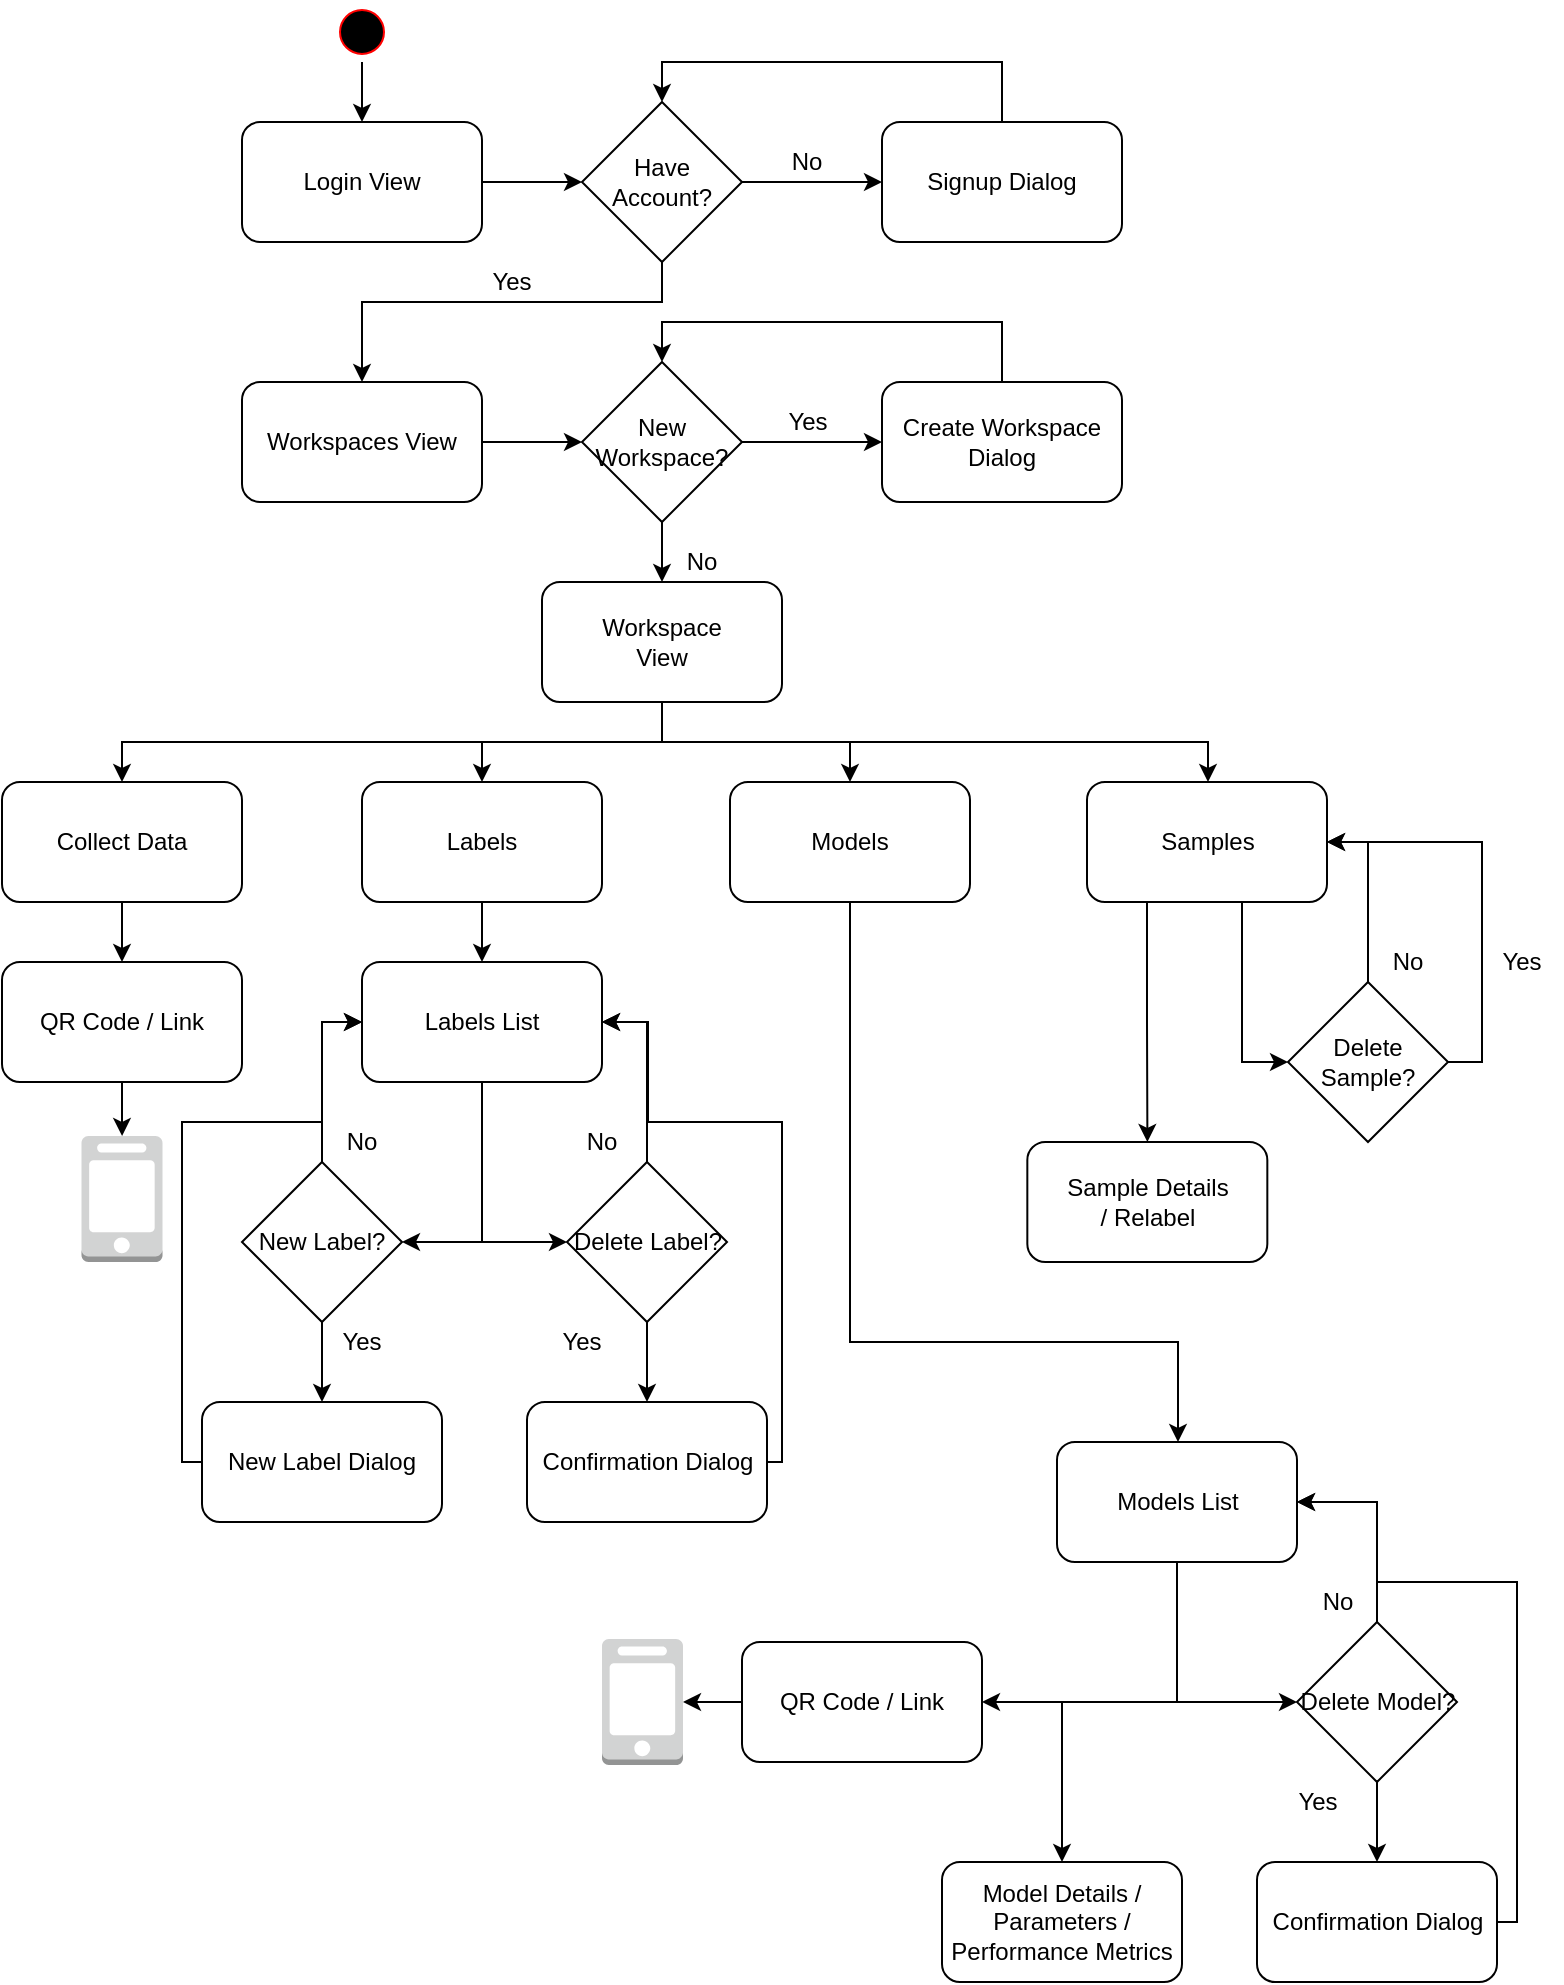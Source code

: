 <mxfile version="14.0.1" type="device"><diagram id="C5RBs43oDa-KdzZeNtuy" name="Page-1"><mxGraphModel dx="1607" dy="1096" grid="1" gridSize="10" guides="1" tooltips="1" connect="1" arrows="1" fold="1" page="1" pageScale="1" pageWidth="827" pageHeight="1169" math="0" shadow="0"><root><mxCell id="WIyWlLk6GJQsqaUBKTNV-0"/><mxCell id="WIyWlLk6GJQsqaUBKTNV-1" parent="WIyWlLk6GJQsqaUBKTNV-0"/><mxCell id="0bq_h7g5rONgasccAmTN-7" style="edgeStyle=orthogonalEdgeStyle;rounded=0;orthogonalLoop=1;jettySize=auto;html=1;entryX=0.5;entryY=0;entryDx=0;entryDy=0;" parent="WIyWlLk6GJQsqaUBKTNV-1" source="0bq_h7g5rONgasccAmTN-4" target="0bq_h7g5rONgasccAmTN-6" edge="1"><mxGeometry relative="1" as="geometry"/></mxCell><mxCell id="0bq_h7g5rONgasccAmTN-4" value="" style="ellipse;html=1;shape=startState;fillColor=#000000;strokeColor=#ff0000;" parent="WIyWlLk6GJQsqaUBKTNV-1" vertex="1"><mxGeometry x="155" y="50" width="30" height="30" as="geometry"/></mxCell><mxCell id="hJ54K7yjkVECki_pH5x1-18" style="edgeStyle=orthogonalEdgeStyle;rounded=0;orthogonalLoop=1;jettySize=auto;html=1;" parent="WIyWlLk6GJQsqaUBKTNV-1" source="0bq_h7g5rONgasccAmTN-6" target="hJ54K7yjkVECki_pH5x1-17" edge="1"><mxGeometry relative="1" as="geometry"/></mxCell><mxCell id="0bq_h7g5rONgasccAmTN-6" value="Login View" style="rounded=1;whiteSpace=wrap;html=1;" parent="WIyWlLk6GJQsqaUBKTNV-1" vertex="1"><mxGeometry x="110" y="110" width="120" height="60" as="geometry"/></mxCell><mxCell id="hJ54K7yjkVECki_pH5x1-3" value="Yes" style="text;html=1;strokeColor=none;fillColor=none;align=center;verticalAlign=middle;whiteSpace=wrap;rounded=0;" parent="WIyWlLk6GJQsqaUBKTNV-1" vertex="1"><mxGeometry x="230" y="180" width="30" height="20" as="geometry"/></mxCell><mxCell id="hJ54K7yjkVECki_pH5x1-24" style="edgeStyle=orthogonalEdgeStyle;rounded=0;orthogonalLoop=1;jettySize=auto;html=1;" parent="WIyWlLk6GJQsqaUBKTNV-1" source="hJ54K7yjkVECki_pH5x1-4" target="hJ54K7yjkVECki_pH5x1-23" edge="1"><mxGeometry relative="1" as="geometry"/></mxCell><mxCell id="hJ54K7yjkVECki_pH5x1-4" value="Workspaces View" style="rounded=1;whiteSpace=wrap;html=1;" parent="WIyWlLk6GJQsqaUBKTNV-1" vertex="1"><mxGeometry x="110" y="240" width="120" height="60" as="geometry"/></mxCell><mxCell id="hJ54K7yjkVECki_pH5x1-20" style="edgeStyle=orthogonalEdgeStyle;rounded=0;orthogonalLoop=1;jettySize=auto;html=1;" parent="WIyWlLk6GJQsqaUBKTNV-1" source="hJ54K7yjkVECki_pH5x1-6" target="hJ54K7yjkVECki_pH5x1-17" edge="1"><mxGeometry relative="1" as="geometry"><Array as="points"><mxPoint x="490" y="80"/><mxPoint x="320" y="80"/></Array></mxGeometry></mxCell><mxCell id="hJ54K7yjkVECki_pH5x1-6" value="Signup Dialog" style="rounded=1;whiteSpace=wrap;html=1;" parent="WIyWlLk6GJQsqaUBKTNV-1" vertex="1"><mxGeometry x="430" y="110" width="120" height="60" as="geometry"/></mxCell><mxCell id="hJ54K7yjkVECki_pH5x1-9" value="No" style="text;html=1;strokeColor=none;fillColor=none;align=center;verticalAlign=middle;whiteSpace=wrap;rounded=0;" parent="WIyWlLk6GJQsqaUBKTNV-1" vertex="1"><mxGeometry x="380" y="120" width="25" height="20" as="geometry"/></mxCell><mxCell id="hJ54K7yjkVECki_pH5x1-27" style="edgeStyle=orthogonalEdgeStyle;rounded=0;orthogonalLoop=1;jettySize=auto;html=1;" parent="WIyWlLk6GJQsqaUBKTNV-1" source="hJ54K7yjkVECki_pH5x1-14" target="hJ54K7yjkVECki_pH5x1-23" edge="1"><mxGeometry relative="1" as="geometry"><Array as="points"><mxPoint x="490" y="210"/><mxPoint x="320" y="210"/></Array></mxGeometry></mxCell><mxCell id="hJ54K7yjkVECki_pH5x1-14" value="Create Workspace&lt;br&gt;Dialog" style="rounded=1;whiteSpace=wrap;html=1;" parent="WIyWlLk6GJQsqaUBKTNV-1" vertex="1"><mxGeometry x="430" y="240" width="120" height="60" as="geometry"/></mxCell><mxCell id="hJ54K7yjkVECki_pH5x1-19" style="edgeStyle=orthogonalEdgeStyle;rounded=0;orthogonalLoop=1;jettySize=auto;html=1;" parent="WIyWlLk6GJQsqaUBKTNV-1" source="hJ54K7yjkVECki_pH5x1-17" target="hJ54K7yjkVECki_pH5x1-6" edge="1"><mxGeometry relative="1" as="geometry"><Array as="points"><mxPoint x="400" y="140"/><mxPoint x="400" y="140"/></Array></mxGeometry></mxCell><mxCell id="hJ54K7yjkVECki_pH5x1-21" style="edgeStyle=orthogonalEdgeStyle;rounded=0;orthogonalLoop=1;jettySize=auto;html=1;" parent="WIyWlLk6GJQsqaUBKTNV-1" source="hJ54K7yjkVECki_pH5x1-17" target="hJ54K7yjkVECki_pH5x1-4" edge="1"><mxGeometry relative="1" as="geometry"><Array as="points"><mxPoint x="320" y="200"/><mxPoint x="170" y="200"/></Array></mxGeometry></mxCell><mxCell id="hJ54K7yjkVECki_pH5x1-17" value="Have&lt;br&gt;Account?" style="rhombus;whiteSpace=wrap;html=1;" parent="WIyWlLk6GJQsqaUBKTNV-1" vertex="1"><mxGeometry x="280" y="100" width="80" height="80" as="geometry"/></mxCell><mxCell id="hJ54K7yjkVECki_pH5x1-25" style="edgeStyle=orthogonalEdgeStyle;rounded=0;orthogonalLoop=1;jettySize=auto;html=1;" parent="WIyWlLk6GJQsqaUBKTNV-1" source="hJ54K7yjkVECki_pH5x1-23" target="hJ54K7yjkVECki_pH5x1-14" edge="1"><mxGeometry relative="1" as="geometry"><Array as="points"><mxPoint x="390" y="270"/><mxPoint x="390" y="270"/></Array></mxGeometry></mxCell><mxCell id="hJ54K7yjkVECki_pH5x1-28" style="edgeStyle=orthogonalEdgeStyle;rounded=0;orthogonalLoop=1;jettySize=auto;html=1;" parent="WIyWlLk6GJQsqaUBKTNV-1" source="hJ54K7yjkVECki_pH5x1-23" target="hJ54K7yjkVECki_pH5x1-30" edge="1"><mxGeometry relative="1" as="geometry"><mxPoint x="320" y="340" as="targetPoint"/></mxGeometry></mxCell><mxCell id="hJ54K7yjkVECki_pH5x1-23" value="New&lt;br&gt;Workspace?&lt;br&gt;" style="rhombus;whiteSpace=wrap;html=1;" parent="WIyWlLk6GJQsqaUBKTNV-1" vertex="1"><mxGeometry x="280" y="230" width="80" height="80" as="geometry"/></mxCell><mxCell id="hJ54K7yjkVECki_pH5x1-26" value="Yes" style="text;html=1;strokeColor=none;fillColor=none;align=center;verticalAlign=middle;whiteSpace=wrap;rounded=0;" parent="WIyWlLk6GJQsqaUBKTNV-1" vertex="1"><mxGeometry x="372.5" y="250" width="40" height="20" as="geometry"/></mxCell><mxCell id="hJ54K7yjkVECki_pH5x1-29" value="No" style="text;html=1;strokeColor=none;fillColor=none;align=center;verticalAlign=middle;whiteSpace=wrap;rounded=0;" parent="WIyWlLk6GJQsqaUBKTNV-1" vertex="1"><mxGeometry x="320" y="320" width="40" height="20" as="geometry"/></mxCell><mxCell id="hJ54K7yjkVECki_pH5x1-49" style="edgeStyle=orthogonalEdgeStyle;rounded=0;orthogonalLoop=1;jettySize=auto;html=1;" parent="WIyWlLk6GJQsqaUBKTNV-1" source="hJ54K7yjkVECki_pH5x1-30" target="hJ54K7yjkVECki_pH5x1-31" edge="1"><mxGeometry relative="1" as="geometry"><Array as="points"><mxPoint x="320" y="420"/><mxPoint x="50" y="420"/></Array></mxGeometry></mxCell><mxCell id="hJ54K7yjkVECki_pH5x1-50" style="edgeStyle=orthogonalEdgeStyle;rounded=0;orthogonalLoop=1;jettySize=auto;html=1;" parent="WIyWlLk6GJQsqaUBKTNV-1" source="hJ54K7yjkVECki_pH5x1-30" target="hJ54K7yjkVECki_pH5x1-32" edge="1"><mxGeometry relative="1" as="geometry"/></mxCell><mxCell id="hJ54K7yjkVECki_pH5x1-51" style="edgeStyle=orthogonalEdgeStyle;rounded=0;orthogonalLoop=1;jettySize=auto;html=1;" parent="WIyWlLk6GJQsqaUBKTNV-1" source="hJ54K7yjkVECki_pH5x1-30" target="hJ54K7yjkVECki_pH5x1-33" edge="1"><mxGeometry relative="1" as="geometry"/></mxCell><mxCell id="hJ54K7yjkVECki_pH5x1-52" style="edgeStyle=orthogonalEdgeStyle;rounded=0;orthogonalLoop=1;jettySize=auto;html=1;" parent="WIyWlLk6GJQsqaUBKTNV-1" source="hJ54K7yjkVECki_pH5x1-30" target="hJ54K7yjkVECki_pH5x1-35" edge="1"><mxGeometry relative="1" as="geometry"><Array as="points"><mxPoint x="320" y="420"/><mxPoint x="593" y="420"/></Array></mxGeometry></mxCell><mxCell id="hJ54K7yjkVECki_pH5x1-30" value="Workspace&lt;br&gt;View" style="rounded=1;whiteSpace=wrap;html=1;" parent="WIyWlLk6GJQsqaUBKTNV-1" vertex="1"><mxGeometry x="260" y="340" width="120" height="60" as="geometry"/></mxCell><mxCell id="hJ54K7yjkVECki_pH5x1-42" style="edgeStyle=orthogonalEdgeStyle;rounded=0;orthogonalLoop=1;jettySize=auto;html=1;" parent="WIyWlLk6GJQsqaUBKTNV-1" source="hJ54K7yjkVECki_pH5x1-31" target="hJ54K7yjkVECki_pH5x1-43" edge="1"><mxGeometry relative="1" as="geometry"><mxPoint x="110" y="530" as="targetPoint"/></mxGeometry></mxCell><mxCell id="hJ54K7yjkVECki_pH5x1-31" value="Collect Data" style="rounded=1;whiteSpace=wrap;html=1;" parent="WIyWlLk6GJQsqaUBKTNV-1" vertex="1"><mxGeometry x="-10" y="440" width="120" height="60" as="geometry"/></mxCell><mxCell id="hJ54K7yjkVECki_pH5x1-44" style="edgeStyle=orthogonalEdgeStyle;rounded=0;orthogonalLoop=1;jettySize=auto;html=1;" parent="WIyWlLk6GJQsqaUBKTNV-1" source="hJ54K7yjkVECki_pH5x1-32" target="hJ54K7yjkVECki_pH5x1-45" edge="1"><mxGeometry relative="1" as="geometry"><mxPoint x="250" y="530" as="targetPoint"/></mxGeometry></mxCell><mxCell id="hJ54K7yjkVECki_pH5x1-32" value="Labels" style="rounded=1;whiteSpace=wrap;html=1;" parent="WIyWlLk6GJQsqaUBKTNV-1" vertex="1"><mxGeometry x="170" y="440" width="120" height="60" as="geometry"/></mxCell><mxCell id="hJ54K7yjkVECki_pH5x1-46" style="edgeStyle=orthogonalEdgeStyle;rounded=0;orthogonalLoop=1;jettySize=auto;html=1;" parent="WIyWlLk6GJQsqaUBKTNV-1" source="hJ54K7yjkVECki_pH5x1-33" target="hJ54K7yjkVECki_pH5x1-47" edge="1"><mxGeometry relative="1" as="geometry"><mxPoint x="392.5" y="540" as="targetPoint"/><Array as="points"><mxPoint x="414" y="720"/><mxPoint x="578" y="720"/></Array></mxGeometry></mxCell><mxCell id="hJ54K7yjkVECki_pH5x1-33" value="Models" style="rounded=1;whiteSpace=wrap;html=1;" parent="WIyWlLk6GJQsqaUBKTNV-1" vertex="1"><mxGeometry x="354" y="440" width="120" height="60" as="geometry"/></mxCell><mxCell id="oeVGU_d4BmJOS-uDllT0-4" style="edgeStyle=orthogonalEdgeStyle;rounded=0;orthogonalLoop=1;jettySize=auto;html=1;entryX=0;entryY=0.5;entryDx=0;entryDy=0;" parent="WIyWlLk6GJQsqaUBKTNV-1" source="hJ54K7yjkVECki_pH5x1-35" target="hJ54K7yjkVECki_pH5x1-88" edge="1"><mxGeometry relative="1" as="geometry"><Array as="points"><mxPoint x="610" y="580"/></Array></mxGeometry></mxCell><mxCell id="oeVGU_d4BmJOS-uDllT0-7" style="edgeStyle=orthogonalEdgeStyle;rounded=0;orthogonalLoop=1;jettySize=auto;html=1;exitX=0.25;exitY=1;exitDx=0;exitDy=0;" parent="WIyWlLk6GJQsqaUBKTNV-1" source="hJ54K7yjkVECki_pH5x1-35" target="oeVGU_d4BmJOS-uDllT0-8" edge="1"><mxGeometry relative="1" as="geometry"><mxPoint x="562.667" y="650" as="targetPoint"/></mxGeometry></mxCell><mxCell id="hJ54K7yjkVECki_pH5x1-35" value="Samples" style="rounded=1;whiteSpace=wrap;html=1;" parent="WIyWlLk6GJQsqaUBKTNV-1" vertex="1"><mxGeometry x="532.5" y="440" width="120" height="60" as="geometry"/></mxCell><mxCell id="yAt9VaSzYIfdHMIBD0rY-1" style="edgeStyle=orthogonalEdgeStyle;rounded=0;orthogonalLoop=1;jettySize=auto;html=1;exitX=0.5;exitY=1;exitDx=0;exitDy=0;" parent="WIyWlLk6GJQsqaUBKTNV-1" source="hJ54K7yjkVECki_pH5x1-43" target="yAt9VaSzYIfdHMIBD0rY-0" edge="1"><mxGeometry relative="1" as="geometry"/></mxCell><mxCell id="hJ54K7yjkVECki_pH5x1-43" value="QR Code / Link" style="rounded=1;whiteSpace=wrap;html=1;" parent="WIyWlLk6GJQsqaUBKTNV-1" vertex="1"><mxGeometry x="-10" y="530" width="120" height="60" as="geometry"/></mxCell><mxCell id="hJ54K7yjkVECki_pH5x1-53" style="edgeStyle=orthogonalEdgeStyle;rounded=0;orthogonalLoop=1;jettySize=auto;html=1;entryX=1;entryY=0.5;entryDx=0;entryDy=0;" parent="WIyWlLk6GJQsqaUBKTNV-1" source="hJ54K7yjkVECki_pH5x1-45" target="hJ54K7yjkVECki_pH5x1-54" edge="1"><mxGeometry relative="1" as="geometry"><mxPoint x="230.0" y="620" as="targetPoint"/></mxGeometry></mxCell><mxCell id="hJ54K7yjkVECki_pH5x1-68" style="edgeStyle=orthogonalEdgeStyle;rounded=0;orthogonalLoop=1;jettySize=auto;html=1;" parent="WIyWlLk6GJQsqaUBKTNV-1" source="hJ54K7yjkVECki_pH5x1-45" target="hJ54K7yjkVECki_pH5x1-64" edge="1"><mxGeometry relative="1" as="geometry"><Array as="points"><mxPoint x="230" y="670"/></Array></mxGeometry></mxCell><mxCell id="hJ54K7yjkVECki_pH5x1-45" value="Labels List" style="rounded=1;whiteSpace=wrap;html=1;" parent="WIyWlLk6GJQsqaUBKTNV-1" vertex="1"><mxGeometry x="170" y="530" width="120" height="60" as="geometry"/></mxCell><mxCell id="hJ54K7yjkVECki_pH5x1-77" style="edgeStyle=orthogonalEdgeStyle;rounded=0;orthogonalLoop=1;jettySize=auto;html=1;" parent="WIyWlLk6GJQsqaUBKTNV-1" source="hJ54K7yjkVECki_pH5x1-47" target="hJ54K7yjkVECki_pH5x1-76" edge="1"><mxGeometry relative="1" as="geometry"><Array as="points"><mxPoint x="577" y="900"/></Array></mxGeometry></mxCell><mxCell id="hJ54K7yjkVECki_pH5x1-86" style="edgeStyle=orthogonalEdgeStyle;rounded=0;orthogonalLoop=1;jettySize=auto;html=1;" parent="WIyWlLk6GJQsqaUBKTNV-1" source="hJ54K7yjkVECki_pH5x1-47" target="hJ54K7yjkVECki_pH5x1-85" edge="1"><mxGeometry relative="1" as="geometry"><Array as="points"><mxPoint x="577" y="900"/></Array></mxGeometry></mxCell><mxCell id="yAt9VaSzYIfdHMIBD0rY-6" style="edgeStyle=orthogonalEdgeStyle;rounded=0;orthogonalLoop=1;jettySize=auto;html=1;exitX=0.5;exitY=1;exitDx=0;exitDy=0;entryX=0.5;entryY=0;entryDx=0;entryDy=0;" parent="WIyWlLk6GJQsqaUBKTNV-1" source="hJ54K7yjkVECki_pH5x1-47" target="yAt9VaSzYIfdHMIBD0rY-4" edge="1"><mxGeometry relative="1" as="geometry"><Array as="points"><mxPoint x="577" y="900"/><mxPoint x="520" y="900"/></Array></mxGeometry></mxCell><mxCell id="hJ54K7yjkVECki_pH5x1-47" value="Models List" style="rounded=1;whiteSpace=wrap;html=1;" parent="WIyWlLk6GJQsqaUBKTNV-1" vertex="1"><mxGeometry x="517.5" y="770" width="120" height="60" as="geometry"/></mxCell><mxCell id="hJ54K7yjkVECki_pH5x1-56" style="edgeStyle=orthogonalEdgeStyle;rounded=0;orthogonalLoop=1;jettySize=auto;html=1;" parent="WIyWlLk6GJQsqaUBKTNV-1" source="hJ54K7yjkVECki_pH5x1-54" target="hJ54K7yjkVECki_pH5x1-55" edge="1"><mxGeometry relative="1" as="geometry"/></mxCell><mxCell id="hJ54K7yjkVECki_pH5x1-62" style="edgeStyle=orthogonalEdgeStyle;rounded=0;orthogonalLoop=1;jettySize=auto;html=1;" parent="WIyWlLk6GJQsqaUBKTNV-1" source="hJ54K7yjkVECki_pH5x1-54" target="hJ54K7yjkVECki_pH5x1-45" edge="1"><mxGeometry relative="1" as="geometry"><Array as="points"><mxPoint x="150" y="560"/></Array></mxGeometry></mxCell><mxCell id="hJ54K7yjkVECki_pH5x1-54" value="New Label?" style="rhombus;whiteSpace=wrap;html=1;" parent="WIyWlLk6GJQsqaUBKTNV-1" vertex="1"><mxGeometry x="110.0" y="630" width="80" height="80" as="geometry"/></mxCell><mxCell id="hJ54K7yjkVECki_pH5x1-67" style="edgeStyle=orthogonalEdgeStyle;rounded=0;orthogonalLoop=1;jettySize=auto;html=1;" parent="WIyWlLk6GJQsqaUBKTNV-1" source="hJ54K7yjkVECki_pH5x1-55" target="hJ54K7yjkVECki_pH5x1-45" edge="1"><mxGeometry relative="1" as="geometry"><Array as="points"><mxPoint x="80" y="780"/><mxPoint x="80" y="610"/><mxPoint x="150" y="610"/><mxPoint x="150" y="560"/></Array></mxGeometry></mxCell><mxCell id="hJ54K7yjkVECki_pH5x1-55" value="New Label Dialog" style="rounded=1;whiteSpace=wrap;html=1;" parent="WIyWlLk6GJQsqaUBKTNV-1" vertex="1"><mxGeometry x="90" y="750" width="120" height="60" as="geometry"/></mxCell><mxCell id="hJ54K7yjkVECki_pH5x1-58" value="Yes" style="text;html=1;strokeColor=none;fillColor=none;align=center;verticalAlign=middle;whiteSpace=wrap;rounded=0;" parent="WIyWlLk6GJQsqaUBKTNV-1" vertex="1"><mxGeometry x="150" y="710" width="40" height="20" as="geometry"/></mxCell><mxCell id="hJ54K7yjkVECki_pH5x1-63" style="edgeStyle=orthogonalEdgeStyle;rounded=0;orthogonalLoop=1;jettySize=auto;html=1;" parent="WIyWlLk6GJQsqaUBKTNV-1" source="hJ54K7yjkVECki_pH5x1-64" target="hJ54K7yjkVECki_pH5x1-65" edge="1"><mxGeometry relative="1" as="geometry"/></mxCell><mxCell id="hJ54K7yjkVECki_pH5x1-74" style="edgeStyle=orthogonalEdgeStyle;rounded=0;orthogonalLoop=1;jettySize=auto;html=1;entryX=1;entryY=0.5;entryDx=0;entryDy=0;" parent="WIyWlLk6GJQsqaUBKTNV-1" source="hJ54K7yjkVECki_pH5x1-64" target="hJ54K7yjkVECki_pH5x1-45" edge="1"><mxGeometry relative="1" as="geometry"/></mxCell><mxCell id="hJ54K7yjkVECki_pH5x1-64" value="Delete Label?" style="rhombus;whiteSpace=wrap;html=1;" parent="WIyWlLk6GJQsqaUBKTNV-1" vertex="1"><mxGeometry x="272.5" y="630" width="80" height="80" as="geometry"/></mxCell><mxCell id="hJ54K7yjkVECki_pH5x1-69" style="edgeStyle=orthogonalEdgeStyle;rounded=0;orthogonalLoop=1;jettySize=auto;html=1;" parent="WIyWlLk6GJQsqaUBKTNV-1" source="hJ54K7yjkVECki_pH5x1-65" target="hJ54K7yjkVECki_pH5x1-45" edge="1"><mxGeometry relative="1" as="geometry"><Array as="points"><mxPoint x="380" y="780"/><mxPoint x="380" y="610"/><mxPoint x="313" y="610"/><mxPoint x="313" y="560"/></Array></mxGeometry></mxCell><mxCell id="hJ54K7yjkVECki_pH5x1-65" value="Confirmation Dialog" style="rounded=1;whiteSpace=wrap;html=1;" parent="WIyWlLk6GJQsqaUBKTNV-1" vertex="1"><mxGeometry x="252.5" y="750" width="120" height="60" as="geometry"/></mxCell><mxCell id="hJ54K7yjkVECki_pH5x1-66" value="Yes" style="text;html=1;strokeColor=none;fillColor=none;align=center;verticalAlign=middle;whiteSpace=wrap;rounded=0;" parent="WIyWlLk6GJQsqaUBKTNV-1" vertex="1"><mxGeometry x="260" y="710" width="40" height="20" as="geometry"/></mxCell><mxCell id="hJ54K7yjkVECki_pH5x1-70" value="No" style="text;html=1;strokeColor=none;fillColor=none;align=center;verticalAlign=middle;whiteSpace=wrap;rounded=0;" parent="WIyWlLk6GJQsqaUBKTNV-1" vertex="1"><mxGeometry x="150" y="610" width="40" height="20" as="geometry"/></mxCell><mxCell id="hJ54K7yjkVECki_pH5x1-71" value="No" style="text;html=1;strokeColor=none;fillColor=none;align=center;verticalAlign=middle;whiteSpace=wrap;rounded=0;" parent="WIyWlLk6GJQsqaUBKTNV-1" vertex="1"><mxGeometry x="270" y="610" width="40" height="20" as="geometry"/></mxCell><mxCell id="hJ54K7yjkVECki_pH5x1-78" style="edgeStyle=orthogonalEdgeStyle;rounded=0;orthogonalLoop=1;jettySize=auto;html=1;" parent="WIyWlLk6GJQsqaUBKTNV-1" source="hJ54K7yjkVECki_pH5x1-76" target="hJ54K7yjkVECki_pH5x1-79" edge="1"><mxGeometry relative="1" as="geometry"><mxPoint x="657.5" y="980" as="targetPoint"/></mxGeometry></mxCell><mxCell id="hJ54K7yjkVECki_pH5x1-83" style="edgeStyle=orthogonalEdgeStyle;rounded=0;orthogonalLoop=1;jettySize=auto;html=1;entryX=1;entryY=0.5;entryDx=0;entryDy=0;" parent="WIyWlLk6GJQsqaUBKTNV-1" source="hJ54K7yjkVECki_pH5x1-76" target="hJ54K7yjkVECki_pH5x1-47" edge="1"><mxGeometry relative="1" as="geometry"/></mxCell><mxCell id="hJ54K7yjkVECki_pH5x1-76" value="Delete Model?" style="rhombus;whiteSpace=wrap;html=1;" parent="WIyWlLk6GJQsqaUBKTNV-1" vertex="1"><mxGeometry x="637.5" y="860" width="80" height="80" as="geometry"/></mxCell><mxCell id="hJ54K7yjkVECki_pH5x1-87" style="edgeStyle=orthogonalEdgeStyle;rounded=0;orthogonalLoop=1;jettySize=auto;html=1;" parent="WIyWlLk6GJQsqaUBKTNV-1" source="hJ54K7yjkVECki_pH5x1-79" target="hJ54K7yjkVECki_pH5x1-47" edge="1"><mxGeometry relative="1" as="geometry"><Array as="points"><mxPoint x="747.5" y="1010"/><mxPoint x="747.5" y="840"/><mxPoint x="677.5" y="840"/><mxPoint x="677.5" y="800"/></Array></mxGeometry></mxCell><mxCell id="hJ54K7yjkVECki_pH5x1-79" value="Confirmation Dialog" style="rounded=1;whiteSpace=wrap;html=1;" parent="WIyWlLk6GJQsqaUBKTNV-1" vertex="1"><mxGeometry x="617.5" y="980" width="120" height="60" as="geometry"/></mxCell><mxCell id="hJ54K7yjkVECki_pH5x1-82" value="Yes" style="text;html=1;strokeColor=none;fillColor=none;align=center;verticalAlign=middle;whiteSpace=wrap;rounded=0;" parent="WIyWlLk6GJQsqaUBKTNV-1" vertex="1"><mxGeometry x="627.5" y="940" width="40" height="20" as="geometry"/></mxCell><mxCell id="hJ54K7yjkVECki_pH5x1-84" value="No" style="text;html=1;strokeColor=none;fillColor=none;align=center;verticalAlign=middle;whiteSpace=wrap;rounded=0;" parent="WIyWlLk6GJQsqaUBKTNV-1" vertex="1"><mxGeometry x="637.5" y="840" width="40" height="20" as="geometry"/></mxCell><mxCell id="yAt9VaSzYIfdHMIBD0rY-3" style="edgeStyle=orthogonalEdgeStyle;rounded=0;orthogonalLoop=1;jettySize=auto;html=1;exitX=0;exitY=0.5;exitDx=0;exitDy=0;" parent="WIyWlLk6GJQsqaUBKTNV-1" source="hJ54K7yjkVECki_pH5x1-85" target="yAt9VaSzYIfdHMIBD0rY-2" edge="1"><mxGeometry relative="1" as="geometry"/></mxCell><mxCell id="hJ54K7yjkVECki_pH5x1-85" value="QR Code / Link" style="rounded=1;whiteSpace=wrap;html=1;" parent="WIyWlLk6GJQsqaUBKTNV-1" vertex="1"><mxGeometry x="360" y="870" width="120" height="60" as="geometry"/></mxCell><mxCell id="oeVGU_d4BmJOS-uDllT0-5" style="edgeStyle=orthogonalEdgeStyle;rounded=0;orthogonalLoop=1;jettySize=auto;html=1;entryX=1;entryY=0.5;entryDx=0;entryDy=0;" parent="WIyWlLk6GJQsqaUBKTNV-1" source="hJ54K7yjkVECki_pH5x1-88" target="hJ54K7yjkVECki_pH5x1-35" edge="1"><mxGeometry relative="1" as="geometry"/></mxCell><mxCell id="oeVGU_d4BmJOS-uDllT0-6" style="edgeStyle=orthogonalEdgeStyle;rounded=0;orthogonalLoop=1;jettySize=auto;html=1;" parent="WIyWlLk6GJQsqaUBKTNV-1" source="hJ54K7yjkVECki_pH5x1-88" target="hJ54K7yjkVECki_pH5x1-35" edge="1"><mxGeometry relative="1" as="geometry"><Array as="points"><mxPoint x="730" y="580"/><mxPoint x="730" y="470"/></Array></mxGeometry></mxCell><mxCell id="hJ54K7yjkVECki_pH5x1-88" value="Delete Sample?" style="rhombus;whiteSpace=wrap;html=1;" parent="WIyWlLk6GJQsqaUBKTNV-1" vertex="1"><mxGeometry x="633.0" y="540" width="80" height="80" as="geometry"/></mxCell><mxCell id="hJ54K7yjkVECki_pH5x1-93" value="No" style="text;html=1;strokeColor=none;fillColor=none;align=center;verticalAlign=middle;whiteSpace=wrap;rounded=0;" parent="WIyWlLk6GJQsqaUBKTNV-1" vertex="1"><mxGeometry x="673" y="520" width="40" height="20" as="geometry"/></mxCell><mxCell id="hJ54K7yjkVECki_pH5x1-94" value="Yes" style="text;html=1;strokeColor=none;fillColor=none;align=center;verticalAlign=middle;whiteSpace=wrap;rounded=0;" parent="WIyWlLk6GJQsqaUBKTNV-1" vertex="1"><mxGeometry x="730" y="520" width="40" height="20" as="geometry"/></mxCell><mxCell id="oeVGU_d4BmJOS-uDllT0-8" value="Sample Details&lt;br&gt;/ Relabel" style="rounded=1;whiteSpace=wrap;html=1;" parent="WIyWlLk6GJQsqaUBKTNV-1" vertex="1"><mxGeometry x="502.667" y="620" width="120" height="60" as="geometry"/></mxCell><mxCell id="yAt9VaSzYIfdHMIBD0rY-0" value="" style="outlineConnect=0;dashed=0;verticalLabelPosition=bottom;verticalAlign=top;align=center;html=1;shape=mxgraph.aws3.mobile_client;fillColor=#D2D3D3;gradientColor=none;" parent="WIyWlLk6GJQsqaUBKTNV-1" vertex="1"><mxGeometry x="29.75" y="617" width="40.5" height="63" as="geometry"/></mxCell><mxCell id="yAt9VaSzYIfdHMIBD0rY-2" value="" style="outlineConnect=0;dashed=0;verticalLabelPosition=bottom;verticalAlign=top;align=center;html=1;shape=mxgraph.aws3.mobile_client;fillColor=#D2D3D3;gradientColor=none;" parent="WIyWlLk6GJQsqaUBKTNV-1" vertex="1"><mxGeometry x="290" y="868.5" width="40.5" height="63" as="geometry"/></mxCell><mxCell id="yAt9VaSzYIfdHMIBD0rY-4" value="Model Details / Parameters / Performance Metrics" style="rounded=1;whiteSpace=wrap;html=1;" parent="WIyWlLk6GJQsqaUBKTNV-1" vertex="1"><mxGeometry x="460" y="980" width="120" height="60" as="geometry"/></mxCell></root></mxGraphModel></diagram></mxfile>